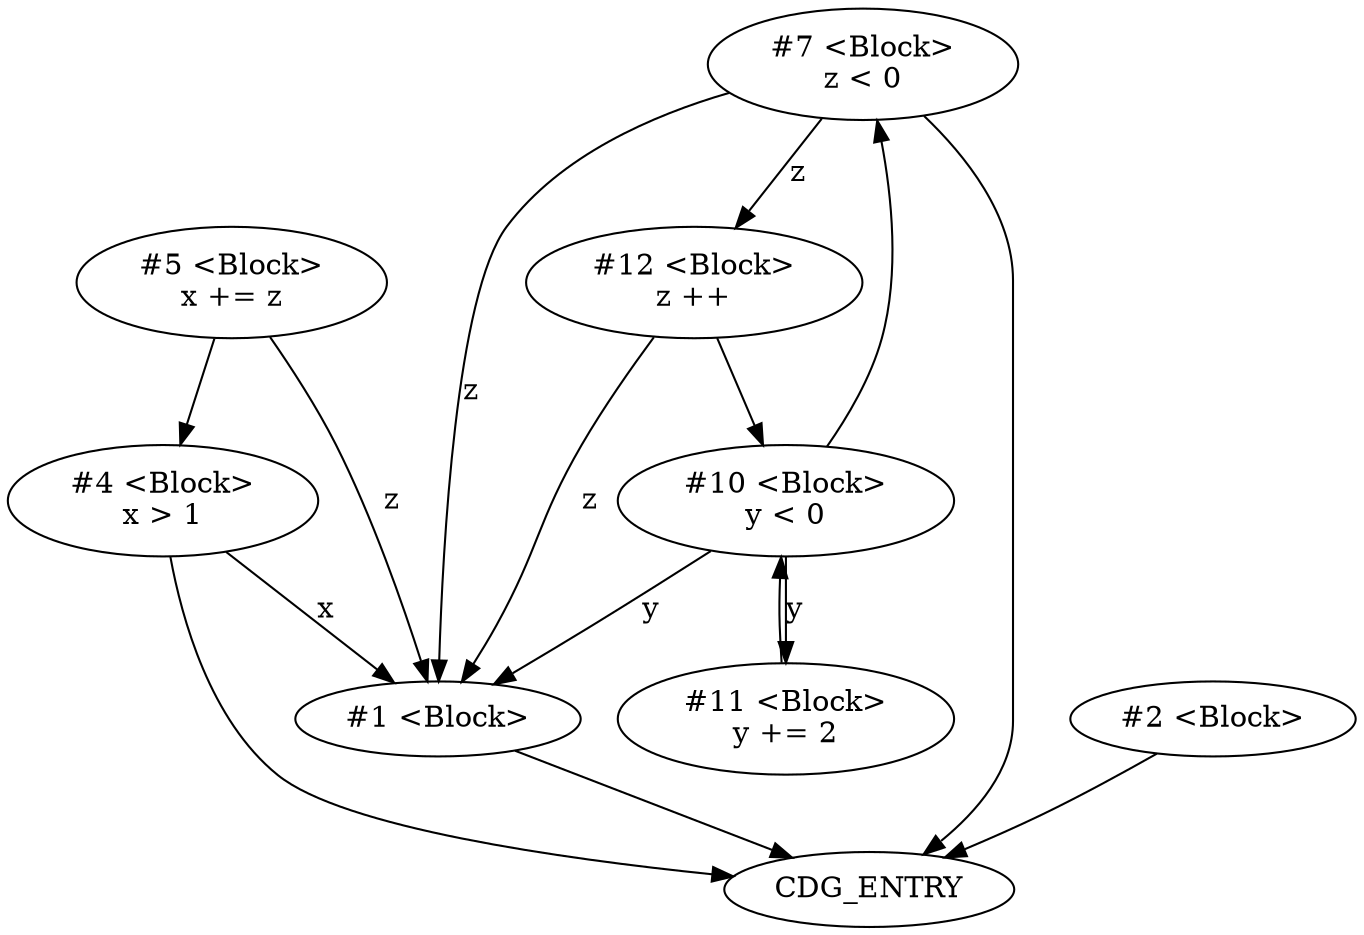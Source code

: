strict digraph  {
1 [label="#1 &lt;Block&gt;\n"];
4 [label="#4 &lt;Block&gt;\nx > 1"];
5 [label="#5 &lt;Block&gt;\nx += z"];
7 [label="#7 &lt;Block&gt;\nz < 0"];
10 [label="#10 &lt;Block&gt;\ny < 0"];
2 [label="#2 &lt;Block&gt;\n"];
11 [label="#11 &lt;Block&gt;\ny += 2"];
12 [label="#12 &lt;Block&gt;\nz ++"];
CDG_ENTRY;
1 -> CDG_ENTRY;
4 -> CDG_ENTRY;
4 -> 1  [label=x];
5 -> 4;
5 -> 1  [label=z];
7 -> CDG_ENTRY;
7 -> 1  [label=z];
7 -> 12  [label=z];
10 -> 7;
10 -> 1  [label=y];
10 -> 11  [label=y];
2 -> CDG_ENTRY;
11 -> 10;
12 -> 10;
12 -> 1  [label=z];
}
